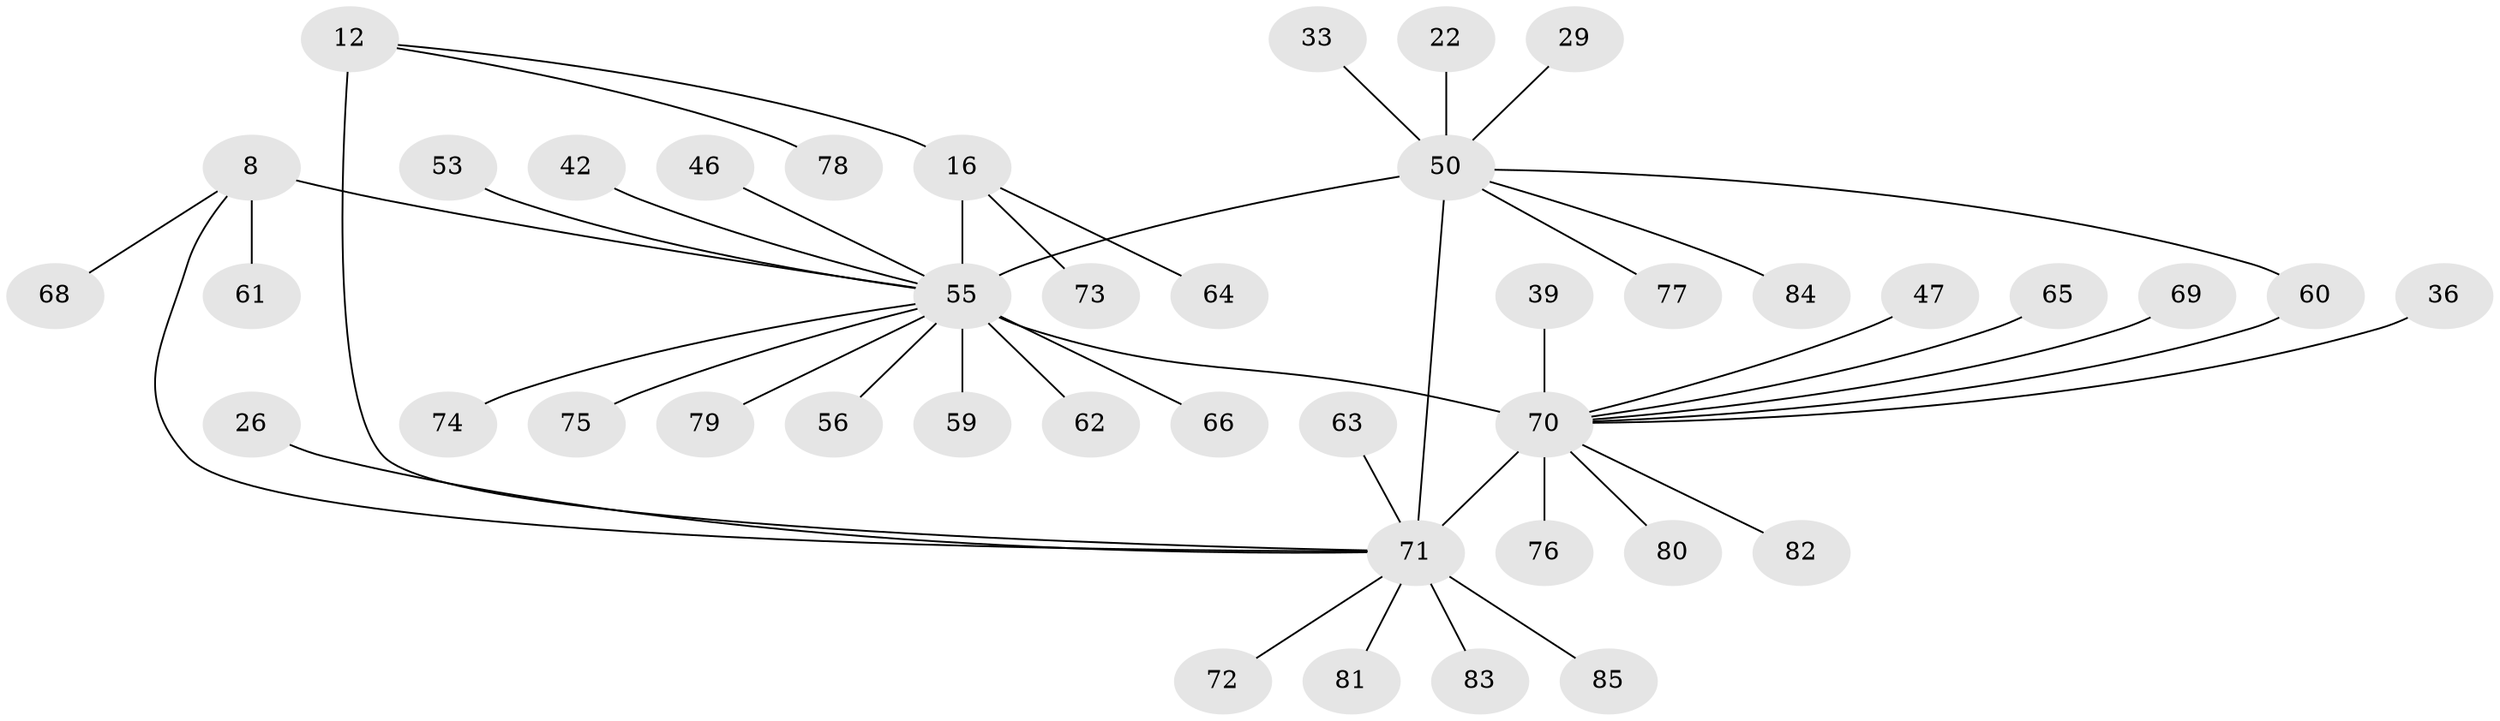 // original degree distribution, {6: 0.03529411764705882, 8: 0.047058823529411764, 5: 0.07058823529411765, 7: 0.03529411764705882, 11: 0.023529411764705882, 3: 0.058823529411764705, 10: 0.011764705882352941, 4: 0.011764705882352941, 1: 0.5176470588235295, 2: 0.18823529411764706}
// Generated by graph-tools (version 1.1) at 2025/54/03/09/25 04:54:13]
// undirected, 42 vertices, 45 edges
graph export_dot {
graph [start="1"]
  node [color=gray90,style=filled];
  8 [super="+7"];
  12 [super="+10"];
  16 [super="+13"];
  22;
  26;
  29;
  33;
  36;
  39;
  42;
  46;
  47;
  50 [super="+48+4"];
  53;
  55 [super="+51+44+41"];
  56;
  59;
  60;
  61 [super="+54"];
  62;
  63 [super="+49"];
  64;
  65;
  66;
  68;
  69;
  70 [super="+19+58"];
  71 [super="+11+3"];
  72 [super="+40+67"];
  73;
  74;
  75;
  76 [super="+43"];
  77;
  78 [super="+34"];
  79;
  80;
  81 [super="+38"];
  82;
  83;
  84;
  85 [super="+52"];
  8 -- 68;
  8 -- 61;
  8 -- 71;
  8 -- 55 [weight=5];
  12 -- 16;
  12 -- 78;
  12 -- 71 [weight=4];
  16 -- 64;
  16 -- 73;
  16 -- 55 [weight=4];
  22 -- 50;
  26 -- 71;
  29 -- 50;
  33 -- 50;
  36 -- 70;
  39 -- 70;
  42 -- 55;
  46 -- 55;
  47 -- 70;
  50 -- 77;
  50 -- 84;
  50 -- 60;
  50 -- 71 [weight=5];
  50 -- 55 [weight=2];
  53 -- 55;
  55 -- 62;
  55 -- 66;
  55 -- 70 [weight=6];
  55 -- 75;
  55 -- 74;
  55 -- 79;
  55 -- 56;
  55 -- 59;
  60 -- 70;
  63 -- 71;
  65 -- 70;
  69 -- 70;
  70 -- 82;
  70 -- 71 [weight=4];
  70 -- 76;
  70 -- 80;
  71 -- 72;
  71 -- 81;
  71 -- 83;
  71 -- 85;
}
